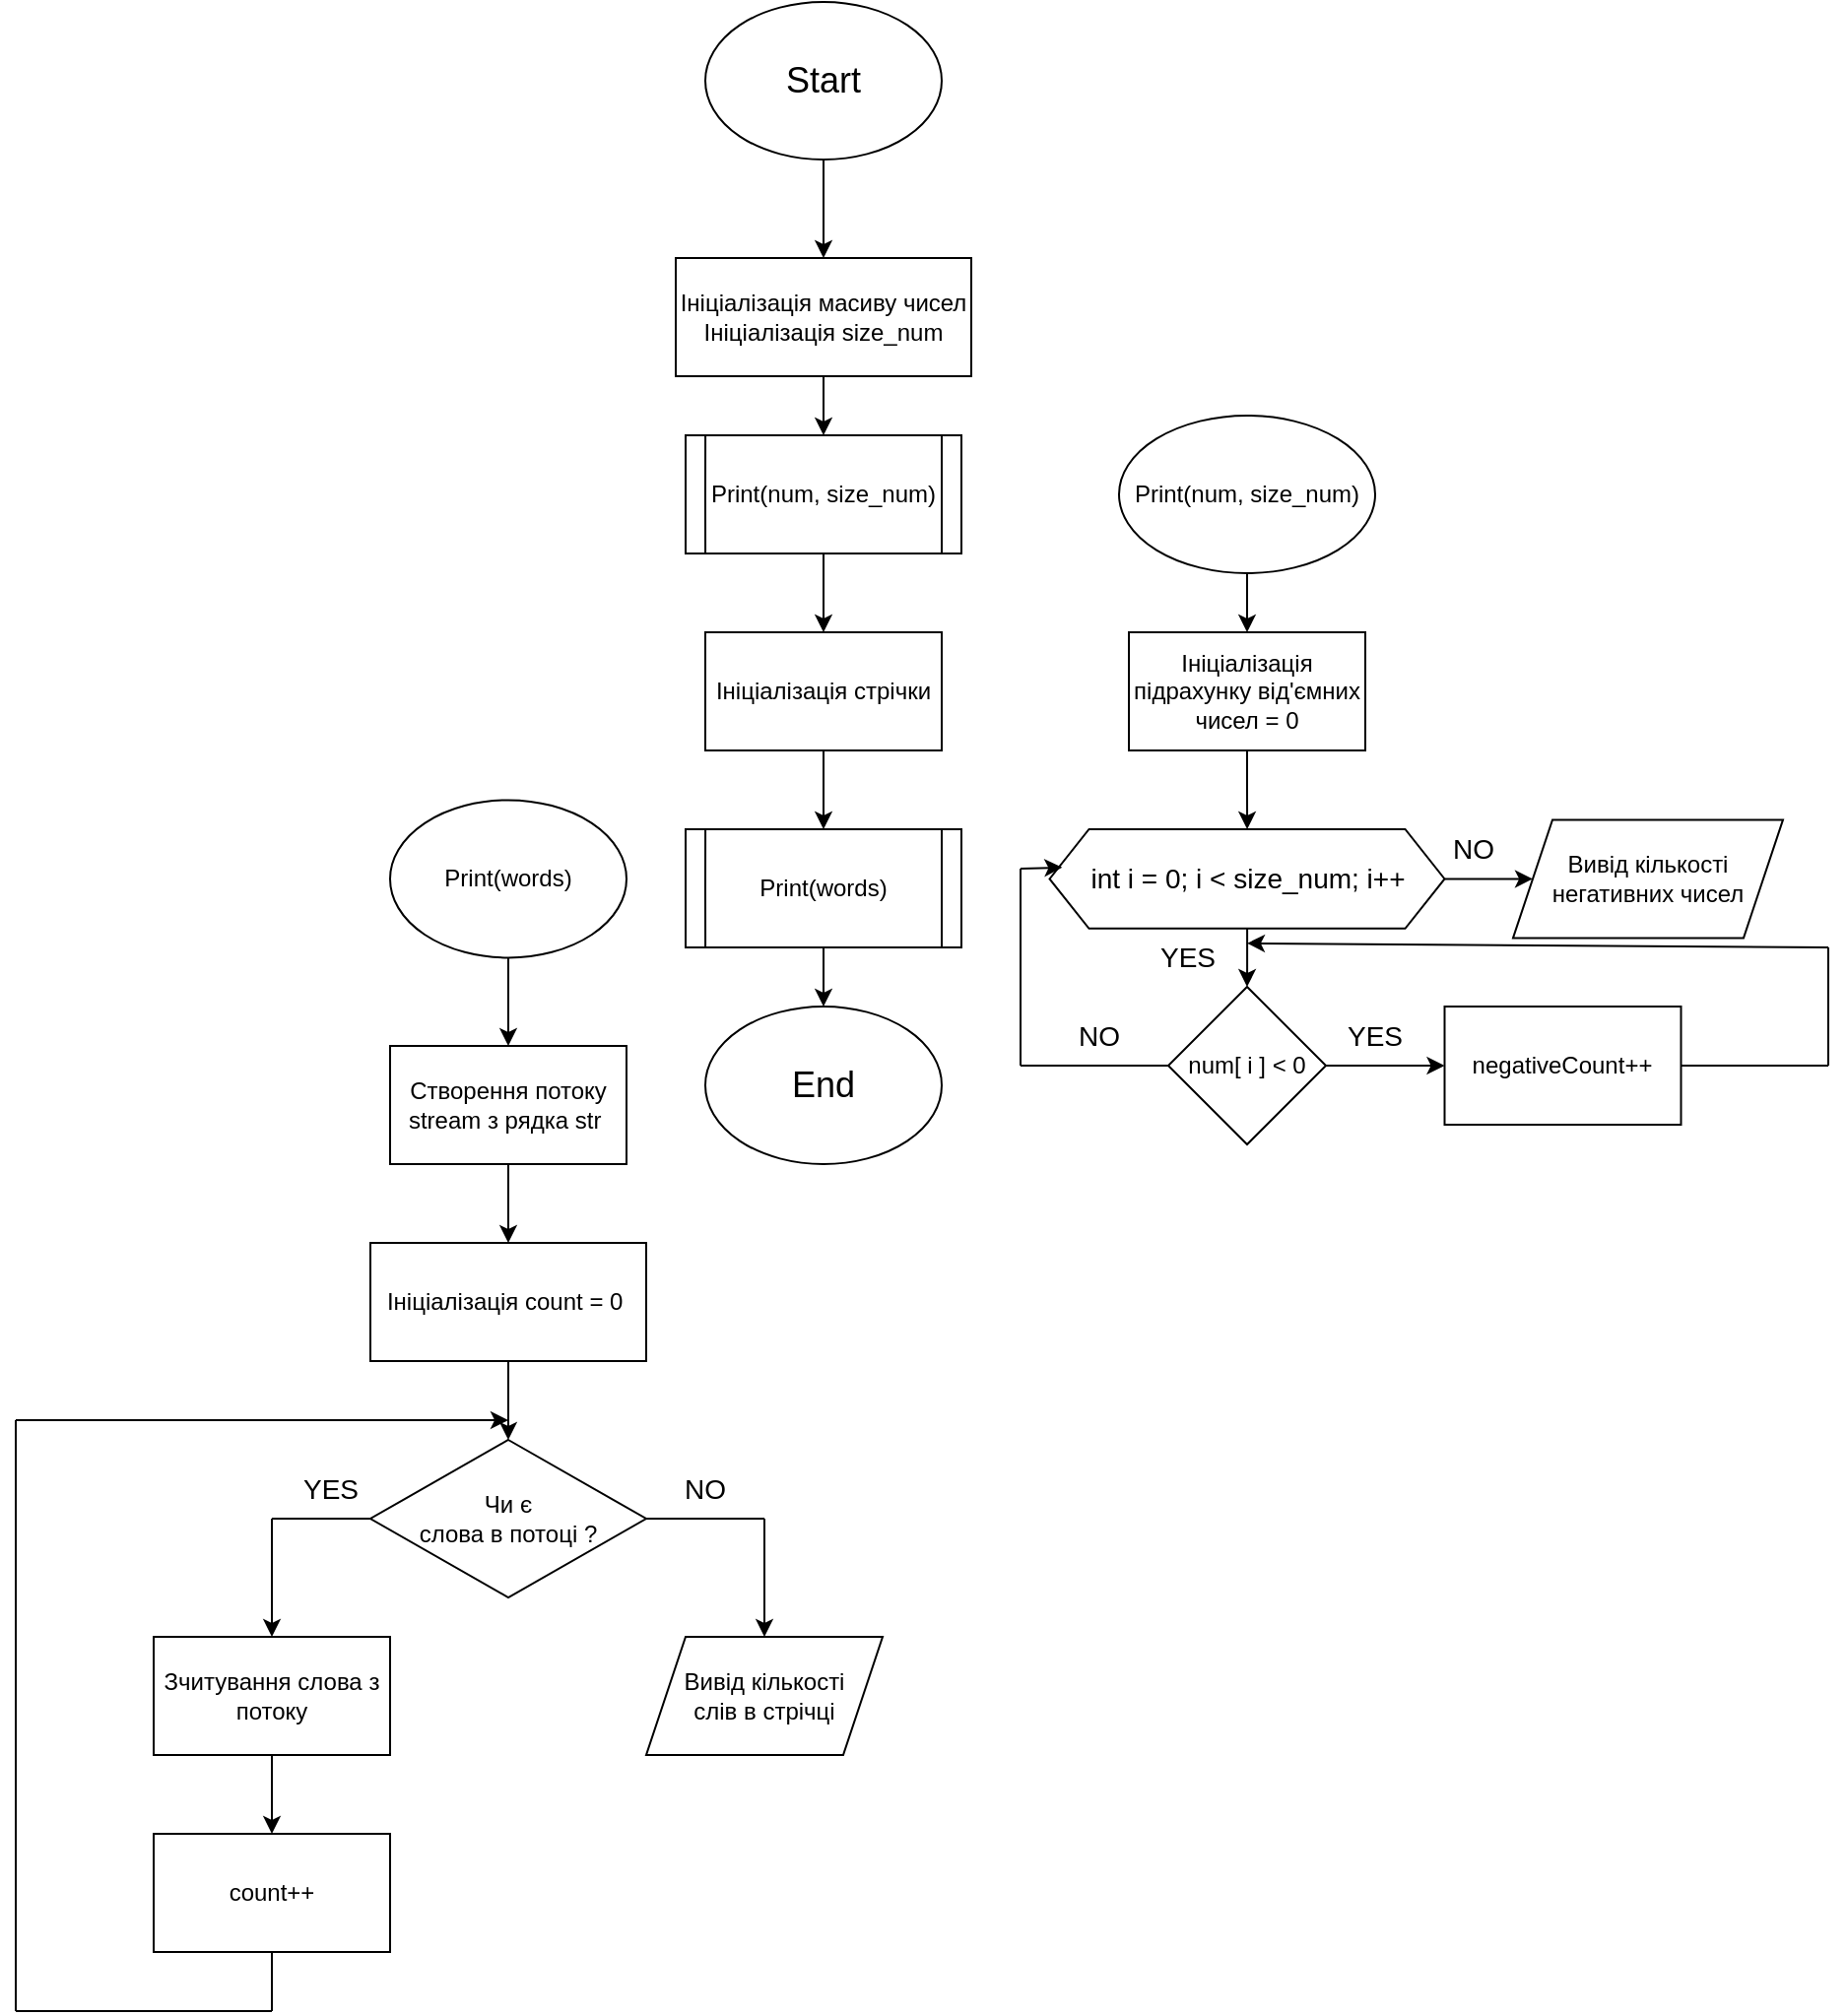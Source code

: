 <mxfile version="24.8.6">
  <diagram name="Сторінка-1" id="jqscqfRSWLikAZPrTDPB">
    <mxGraphModel grid="1" page="1" gridSize="10" guides="1" tooltips="1" connect="1" arrows="1" fold="1" pageScale="1" pageWidth="827" pageHeight="1169" math="0" shadow="0">
      <root>
        <mxCell id="0" />
        <mxCell id="1" parent="0" />
        <mxCell id="0RD8nXB8vR-oB6VirIcd-3" value="" style="edgeStyle=orthogonalEdgeStyle;rounded=0;orthogonalLoop=1;jettySize=auto;html=1;" edge="1" parent="1" source="0RD8nXB8vR-oB6VirIcd-1" target="0RD8nXB8vR-oB6VirIcd-2">
          <mxGeometry relative="1" as="geometry" />
        </mxCell>
        <mxCell id="0RD8nXB8vR-oB6VirIcd-1" value="&lt;font style=&quot;font-size: 18px;&quot;&gt;Start&lt;/font&gt;" style="ellipse;whiteSpace=wrap;html=1;" vertex="1" parent="1">
          <mxGeometry x="280" y="20" width="120" height="80" as="geometry" />
        </mxCell>
        <mxCell id="0RD8nXB8vR-oB6VirIcd-9" value="" style="edgeStyle=orthogonalEdgeStyle;rounded=0;orthogonalLoop=1;jettySize=auto;html=1;" edge="1" parent="1" source="0RD8nXB8vR-oB6VirIcd-2" target="0RD8nXB8vR-oB6VirIcd-4">
          <mxGeometry relative="1" as="geometry" />
        </mxCell>
        <mxCell id="0RD8nXB8vR-oB6VirIcd-2" value="Ініціалізація масиву чисел&lt;br&gt;Ініціалізація size_num" style="rounded=0;whiteSpace=wrap;html=1;" vertex="1" parent="1">
          <mxGeometry x="265" y="150" width="150" height="60" as="geometry" />
        </mxCell>
        <mxCell id="0RD8nXB8vR-oB6VirIcd-11" value="" style="edgeStyle=orthogonalEdgeStyle;rounded=0;orthogonalLoop=1;jettySize=auto;html=1;" edge="1" parent="1" source="0RD8nXB8vR-oB6VirIcd-4" target="0RD8nXB8vR-oB6VirIcd-10">
          <mxGeometry relative="1" as="geometry" />
        </mxCell>
        <mxCell id="0RD8nXB8vR-oB6VirIcd-4" value="Print(num, size_num)" style="rounded=0;whiteSpace=wrap;html=1;" vertex="1" parent="1">
          <mxGeometry x="270" y="240" width="140" height="60" as="geometry" />
        </mxCell>
        <mxCell id="0RD8nXB8vR-oB6VirIcd-5" value="" style="endArrow=none;html=1;rounded=0;entryX=0.167;entryY=0;entryDx=0;entryDy=0;entryPerimeter=0;exitX=0.167;exitY=0.993;exitDx=0;exitDy=0;exitPerimeter=0;" edge="1" parent="1">
          <mxGeometry width="50" height="50" relative="1" as="geometry">
            <mxPoint x="280.04" y="300.0" as="sourcePoint" />
            <mxPoint x="280.04" y="240.42" as="targetPoint" />
            <Array as="points">
              <mxPoint x="280" y="270.42" />
            </Array>
          </mxGeometry>
        </mxCell>
        <mxCell id="0RD8nXB8vR-oB6VirIcd-6" value="" style="endArrow=none;html=1;rounded=0;entryX=0.167;entryY=0;entryDx=0;entryDy=0;entryPerimeter=0;exitX=0.167;exitY=0.993;exitDx=0;exitDy=0;exitPerimeter=0;" edge="1" parent="1">
          <mxGeometry width="50" height="50" relative="1" as="geometry">
            <mxPoint x="400" y="300" as="sourcePoint" />
            <mxPoint x="400" y="240" as="targetPoint" />
            <Array as="points">
              <mxPoint x="400" y="270" />
            </Array>
          </mxGeometry>
        </mxCell>
        <mxCell id="0RD8nXB8vR-oB6VirIcd-17" value="" style="edgeStyle=orthogonalEdgeStyle;rounded=0;orthogonalLoop=1;jettySize=auto;html=1;" edge="1" parent="1" source="0RD8nXB8vR-oB6VirIcd-10" target="0RD8nXB8vR-oB6VirIcd-13">
          <mxGeometry relative="1" as="geometry" />
        </mxCell>
        <mxCell id="0RD8nXB8vR-oB6VirIcd-10" value="Ініціалізація стрічки" style="rounded=0;whiteSpace=wrap;html=1;" vertex="1" parent="1">
          <mxGeometry x="280" y="340" width="120" height="60" as="geometry" />
        </mxCell>
        <mxCell id="0RD8nXB8vR-oB6VirIcd-19" value="" style="edgeStyle=orthogonalEdgeStyle;rounded=0;orthogonalLoop=1;jettySize=auto;html=1;" edge="1" parent="1" source="0RD8nXB8vR-oB6VirIcd-13" target="0RD8nXB8vR-oB6VirIcd-18">
          <mxGeometry relative="1" as="geometry" />
        </mxCell>
        <mxCell id="0RD8nXB8vR-oB6VirIcd-13" value="Print(words)" style="rounded=0;whiteSpace=wrap;html=1;" vertex="1" parent="1">
          <mxGeometry x="270" y="440" width="140" height="60" as="geometry" />
        </mxCell>
        <mxCell id="0RD8nXB8vR-oB6VirIcd-14" value="" style="endArrow=none;html=1;rounded=0;entryX=0.167;entryY=0;entryDx=0;entryDy=0;entryPerimeter=0;exitX=0.167;exitY=0.993;exitDx=0;exitDy=0;exitPerimeter=0;" edge="1" parent="1">
          <mxGeometry width="50" height="50" relative="1" as="geometry">
            <mxPoint x="280.04" y="500.0" as="sourcePoint" />
            <mxPoint x="280.04" y="440.42" as="targetPoint" />
            <Array as="points">
              <mxPoint x="280" y="470.42" />
            </Array>
          </mxGeometry>
        </mxCell>
        <mxCell id="0RD8nXB8vR-oB6VirIcd-15" value="" style="endArrow=none;html=1;rounded=0;entryX=0.167;entryY=0;entryDx=0;entryDy=0;entryPerimeter=0;exitX=0.167;exitY=0.993;exitDx=0;exitDy=0;exitPerimeter=0;" edge="1" parent="1">
          <mxGeometry width="50" height="50" relative="1" as="geometry">
            <mxPoint x="400" y="500" as="sourcePoint" />
            <mxPoint x="400" y="440" as="targetPoint" />
            <Array as="points">
              <mxPoint x="400" y="470" />
            </Array>
          </mxGeometry>
        </mxCell>
        <mxCell id="0RD8nXB8vR-oB6VirIcd-18" value="&lt;font style=&quot;font-size: 18px;&quot;&gt;End&lt;/font&gt;" style="ellipse;whiteSpace=wrap;html=1;" vertex="1" parent="1">
          <mxGeometry x="280" y="530" width="120" height="80" as="geometry" />
        </mxCell>
        <mxCell id="0RD8nXB8vR-oB6VirIcd-25" value="" style="edgeStyle=orthogonalEdgeStyle;rounded=0;orthogonalLoop=1;jettySize=auto;html=1;" edge="1" parent="1" source="0RD8nXB8vR-oB6VirIcd-23" target="0RD8nXB8vR-oB6VirIcd-24">
          <mxGeometry relative="1" as="geometry" />
        </mxCell>
        <mxCell id="0RD8nXB8vR-oB6VirIcd-23" value="Print(num, size_num)" style="ellipse;whiteSpace=wrap;html=1;" vertex="1" parent="1">
          <mxGeometry x="490" y="230" width="130" height="80" as="geometry" />
        </mxCell>
        <mxCell id="0RD8nXB8vR-oB6VirIcd-27" value="" style="edgeStyle=orthogonalEdgeStyle;rounded=0;orthogonalLoop=1;jettySize=auto;html=1;" edge="1" parent="1" source="0RD8nXB8vR-oB6VirIcd-24" target="0RD8nXB8vR-oB6VirIcd-26">
          <mxGeometry relative="1" as="geometry" />
        </mxCell>
        <mxCell id="0RD8nXB8vR-oB6VirIcd-24" value="Ініціалізація підрахунку від&#39;ємних чисел = 0" style="rounded=0;whiteSpace=wrap;html=1;" vertex="1" parent="1">
          <mxGeometry x="495" y="340" width="120" height="60" as="geometry" />
        </mxCell>
        <mxCell id="0RD8nXB8vR-oB6VirIcd-29" value="" style="edgeStyle=orthogonalEdgeStyle;rounded=0;orthogonalLoop=1;jettySize=auto;html=1;" edge="1" parent="1" source="0RD8nXB8vR-oB6VirIcd-26" target="0RD8nXB8vR-oB6VirIcd-28">
          <mxGeometry relative="1" as="geometry" />
        </mxCell>
        <mxCell id="0RD8nXB8vR-oB6VirIcd-42" value="" style="edgeStyle=orthogonalEdgeStyle;rounded=0;orthogonalLoop=1;jettySize=auto;html=1;" edge="1" parent="1" source="0RD8nXB8vR-oB6VirIcd-26" target="0RD8nXB8vR-oB6VirIcd-41">
          <mxGeometry relative="1" as="geometry" />
        </mxCell>
        <mxCell id="0RD8nXB8vR-oB6VirIcd-26" value="&lt;span style=&quot;font-size: 14px;&quot;&gt;int i = 0; i &amp;lt; size_num; i++&lt;/span&gt;" style="shape=hexagon;perimeter=hexagonPerimeter2;whiteSpace=wrap;html=1;fixedSize=1;" vertex="1" parent="1">
          <mxGeometry x="454.75" y="440.0" width="200.5" height="50.41" as="geometry" />
        </mxCell>
        <mxCell id="0RD8nXB8vR-oB6VirIcd-31" value="" style="edgeStyle=orthogonalEdgeStyle;rounded=0;orthogonalLoop=1;jettySize=auto;html=1;" edge="1" parent="1" source="0RD8nXB8vR-oB6VirIcd-28" target="0RD8nXB8vR-oB6VirIcd-30">
          <mxGeometry relative="1" as="geometry" />
        </mxCell>
        <mxCell id="0RD8nXB8vR-oB6VirIcd-28" value="num[ i ] &amp;lt; 0" style="rhombus;whiteSpace=wrap;html=1;" vertex="1" parent="1">
          <mxGeometry x="515" y="520" width="80" height="80" as="geometry" />
        </mxCell>
        <mxCell id="0RD8nXB8vR-oB6VirIcd-30" value="negativeCount++" style="rounded=0;whiteSpace=wrap;html=1;" vertex="1" parent="1">
          <mxGeometry x="655.25" y="530" width="120" height="60" as="geometry" />
        </mxCell>
        <mxCell id="0RD8nXB8vR-oB6VirIcd-32" value="&lt;font style=&quot;font-size: 14px;&quot;&gt;YES&lt;/font&gt;" style="text;strokeColor=none;align=center;fillColor=none;html=1;verticalAlign=middle;whiteSpace=wrap;rounded=0;" vertex="1" parent="1">
          <mxGeometry x="590" y="530" width="60" height="30" as="geometry" />
        </mxCell>
        <mxCell id="0RD8nXB8vR-oB6VirIcd-33" value="&lt;font style=&quot;font-size: 14px;&quot;&gt;YES&lt;/font&gt;" style="text;strokeColor=none;align=center;fillColor=none;html=1;verticalAlign=middle;whiteSpace=wrap;rounded=0;" vertex="1" parent="1">
          <mxGeometry x="495" y="490.41" width="60" height="30" as="geometry" />
        </mxCell>
        <mxCell id="0RD8nXB8vR-oB6VirIcd-34" value="" style="endArrow=none;html=1;rounded=0;" edge="1" parent="1" target="0RD8nXB8vR-oB6VirIcd-28">
          <mxGeometry width="50" height="50" relative="1" as="geometry">
            <mxPoint x="440" y="560" as="sourcePoint" />
            <mxPoint x="530" y="510" as="targetPoint" />
          </mxGeometry>
        </mxCell>
        <mxCell id="0RD8nXB8vR-oB6VirIcd-35" value="" style="endArrow=none;html=1;rounded=0;" edge="1" parent="1">
          <mxGeometry width="50" height="50" relative="1" as="geometry">
            <mxPoint x="440" y="560" as="sourcePoint" />
            <mxPoint x="440" y="460" as="targetPoint" />
          </mxGeometry>
        </mxCell>
        <mxCell id="0RD8nXB8vR-oB6VirIcd-37" value="" style="endArrow=classic;html=1;rounded=0;entryX=0.032;entryY=0.385;entryDx=0;entryDy=0;entryPerimeter=0;" edge="1" parent="1" target="0RD8nXB8vR-oB6VirIcd-26">
          <mxGeometry width="50" height="50" relative="1" as="geometry">
            <mxPoint x="440" y="460" as="sourcePoint" />
            <mxPoint x="530" y="510" as="targetPoint" />
          </mxGeometry>
        </mxCell>
        <mxCell id="0RD8nXB8vR-oB6VirIcd-38" value="&lt;font style=&quot;font-size: 14px;&quot;&gt;NO&lt;/font&gt;" style="text;strokeColor=none;align=center;fillColor=none;html=1;verticalAlign=middle;whiteSpace=wrap;rounded=0;" vertex="1" parent="1">
          <mxGeometry x="450" y="530" width="60" height="30" as="geometry" />
        </mxCell>
        <mxCell id="0RD8nXB8vR-oB6VirIcd-41" value="Вивід кількості негативних чисел" style="shape=parallelogram;perimeter=parallelogramPerimeter;whiteSpace=wrap;html=1;fixedSize=1;" vertex="1" parent="1">
          <mxGeometry x="690" y="435.21" width="137" height="60" as="geometry" />
        </mxCell>
        <mxCell id="0RD8nXB8vR-oB6VirIcd-51" value="" style="edgeStyle=orthogonalEdgeStyle;rounded=0;orthogonalLoop=1;jettySize=auto;html=1;" edge="1" parent="1" source="0RD8nXB8vR-oB6VirIcd-43" target="0RD8nXB8vR-oB6VirIcd-50">
          <mxGeometry relative="1" as="geometry" />
        </mxCell>
        <mxCell id="0RD8nXB8vR-oB6VirIcd-43" value="Print(words)" style="ellipse;whiteSpace=wrap;html=1;" vertex="1" parent="1">
          <mxGeometry x="120" y="425.21" width="120" height="80" as="geometry" />
        </mxCell>
        <mxCell id="0RD8nXB8vR-oB6VirIcd-44" value="&lt;font style=&quot;font-size: 14px;&quot;&gt;NO&lt;/font&gt;" style="text;strokeColor=none;align=center;fillColor=none;html=1;verticalAlign=middle;whiteSpace=wrap;rounded=0;" vertex="1" parent="1">
          <mxGeometry x="640" y="435.21" width="60" height="30" as="geometry" />
        </mxCell>
        <mxCell id="0RD8nXB8vR-oB6VirIcd-46" value="" style="endArrow=none;html=1;rounded=0;exitX=1;exitY=0.5;exitDx=0;exitDy=0;" edge="1" parent="1" source="0RD8nXB8vR-oB6VirIcd-30">
          <mxGeometry width="50" height="50" relative="1" as="geometry">
            <mxPoint x="775.25" y="555.21" as="sourcePoint" />
            <mxPoint x="850" y="560" as="targetPoint" />
          </mxGeometry>
        </mxCell>
        <mxCell id="0RD8nXB8vR-oB6VirIcd-48" value="" style="endArrow=classic;html=1;rounded=0;entryX=1;entryY=0.25;entryDx=0;entryDy=0;" edge="1" parent="1" target="0RD8nXB8vR-oB6VirIcd-33">
          <mxGeometry width="50" height="50" relative="1" as="geometry">
            <mxPoint x="850" y="500" as="sourcePoint" />
            <mxPoint x="730" y="520" as="targetPoint" />
          </mxGeometry>
        </mxCell>
        <mxCell id="0RD8nXB8vR-oB6VirIcd-49" value="" style="endArrow=none;html=1;rounded=0;" edge="1" parent="1">
          <mxGeometry width="50" height="50" relative="1" as="geometry">
            <mxPoint x="850" y="560" as="sourcePoint" />
            <mxPoint x="850" y="500" as="targetPoint" />
          </mxGeometry>
        </mxCell>
        <mxCell id="0RD8nXB8vR-oB6VirIcd-53" value="" style="edgeStyle=orthogonalEdgeStyle;rounded=0;orthogonalLoop=1;jettySize=auto;html=1;" edge="1" parent="1" source="0RD8nXB8vR-oB6VirIcd-50" target="0RD8nXB8vR-oB6VirIcd-52">
          <mxGeometry relative="1" as="geometry" />
        </mxCell>
        <mxCell id="0RD8nXB8vR-oB6VirIcd-50" value="Створення потоку stream з рядка str&amp;nbsp;" style="rounded=0;whiteSpace=wrap;html=1;" vertex="1" parent="1">
          <mxGeometry x="120" y="550" width="120" height="60" as="geometry" />
        </mxCell>
        <mxCell id="0RD8nXB8vR-oB6VirIcd-55" value="" style="edgeStyle=orthogonalEdgeStyle;rounded=0;orthogonalLoop=1;jettySize=auto;html=1;" edge="1" parent="1" source="0RD8nXB8vR-oB6VirIcd-52" target="0RD8nXB8vR-oB6VirIcd-54">
          <mxGeometry relative="1" as="geometry" />
        </mxCell>
        <mxCell id="0RD8nXB8vR-oB6VirIcd-52" value="Ініціалізація count = 0&amp;nbsp;" style="rounded=0;whiteSpace=wrap;html=1;" vertex="1" parent="1">
          <mxGeometry x="110" y="650" width="140" height="60" as="geometry" />
        </mxCell>
        <mxCell id="0RD8nXB8vR-oB6VirIcd-54" value="Чи є &lt;br&gt;слова в потоці ?" style="rhombus;whiteSpace=wrap;html=1;" vertex="1" parent="1">
          <mxGeometry x="110" y="750" width="140" height="80" as="geometry" />
        </mxCell>
        <mxCell id="0RD8nXB8vR-oB6VirIcd-61" value="" style="edgeStyle=orthogonalEdgeStyle;rounded=0;orthogonalLoop=1;jettySize=auto;html=1;" edge="1" parent="1" source="0RD8nXB8vR-oB6VirIcd-56" target="0RD8nXB8vR-oB6VirIcd-60">
          <mxGeometry relative="1" as="geometry" />
        </mxCell>
        <mxCell id="0RD8nXB8vR-oB6VirIcd-56" value="Зчитування слова з потоку" style="rounded=0;whiteSpace=wrap;html=1;" vertex="1" parent="1">
          <mxGeometry y="850" width="120" height="60" as="geometry" />
        </mxCell>
        <mxCell id="0RD8nXB8vR-oB6VirIcd-57" value="" style="endArrow=none;html=1;rounded=0;entryX=0;entryY=0.5;entryDx=0;entryDy=0;" edge="1" parent="1" target="0RD8nXB8vR-oB6VirIcd-54">
          <mxGeometry width="50" height="50" relative="1" as="geometry">
            <mxPoint x="60" y="790" as="sourcePoint" />
            <mxPoint x="650" y="690" as="targetPoint" />
          </mxGeometry>
        </mxCell>
        <mxCell id="0RD8nXB8vR-oB6VirIcd-58" value="" style="endArrow=classic;html=1;rounded=0;entryX=0.5;entryY=0;entryDx=0;entryDy=0;" edge="1" parent="1" target="0RD8nXB8vR-oB6VirIcd-56">
          <mxGeometry width="50" height="50" relative="1" as="geometry">
            <mxPoint x="60" y="790" as="sourcePoint" />
            <mxPoint x="350" y="740" as="targetPoint" />
          </mxGeometry>
        </mxCell>
        <mxCell id="0RD8nXB8vR-oB6VirIcd-59" value="&lt;font style=&quot;font-size: 14px;&quot;&gt;YES&lt;/font&gt;" style="text;strokeColor=none;align=center;fillColor=none;html=1;verticalAlign=middle;whiteSpace=wrap;rounded=0;" vertex="1" parent="1">
          <mxGeometry x="60" y="760" width="60" height="30" as="geometry" />
        </mxCell>
        <mxCell id="0RD8nXB8vR-oB6VirIcd-60" value="count++" style="rounded=0;whiteSpace=wrap;html=1;" vertex="1" parent="1">
          <mxGeometry y="950" width="120" height="60" as="geometry" />
        </mxCell>
        <mxCell id="0RD8nXB8vR-oB6VirIcd-62" value="" style="endArrow=none;html=1;rounded=0;exitX=0.5;exitY=1;exitDx=0;exitDy=0;" edge="1" parent="1" source="0RD8nXB8vR-oB6VirIcd-60">
          <mxGeometry width="50" height="50" relative="1" as="geometry">
            <mxPoint x="190" y="980" as="sourcePoint" />
            <mxPoint x="60" y="1040" as="targetPoint" />
          </mxGeometry>
        </mxCell>
        <mxCell id="0RD8nXB8vR-oB6VirIcd-63" value="" style="endArrow=none;html=1;rounded=0;" edge="1" parent="1">
          <mxGeometry width="50" height="50" relative="1" as="geometry">
            <mxPoint x="60" y="1040" as="sourcePoint" />
            <mxPoint x="-70" y="1040" as="targetPoint" />
          </mxGeometry>
        </mxCell>
        <mxCell id="0RD8nXB8vR-oB6VirIcd-64" value="" style="endArrow=none;html=1;rounded=0;" edge="1" parent="1">
          <mxGeometry width="50" height="50" relative="1" as="geometry">
            <mxPoint x="-70" y="1040" as="sourcePoint" />
            <mxPoint x="-70" y="740" as="targetPoint" />
          </mxGeometry>
        </mxCell>
        <mxCell id="0RD8nXB8vR-oB6VirIcd-65" value="" style="endArrow=classic;html=1;rounded=0;" edge="1" parent="1">
          <mxGeometry width="50" height="50" relative="1" as="geometry">
            <mxPoint x="-70" y="740" as="sourcePoint" />
            <mxPoint x="180" y="740" as="targetPoint" />
          </mxGeometry>
        </mxCell>
        <mxCell id="0RD8nXB8vR-oB6VirIcd-66" value="" style="endArrow=none;html=1;rounded=0;" edge="1" parent="1">
          <mxGeometry width="50" height="50" relative="1" as="geometry">
            <mxPoint x="250" y="790" as="sourcePoint" />
            <mxPoint x="310" y="790" as="targetPoint" />
          </mxGeometry>
        </mxCell>
        <mxCell id="0RD8nXB8vR-oB6VirIcd-67" value="Вивід кількості&lt;br&gt;слів в стрічці" style="shape=parallelogram;perimeter=parallelogramPerimeter;whiteSpace=wrap;html=1;fixedSize=1;" vertex="1" parent="1">
          <mxGeometry x="250" y="850" width="120" height="60" as="geometry" />
        </mxCell>
        <mxCell id="0RD8nXB8vR-oB6VirIcd-68" value="" style="endArrow=classic;html=1;rounded=0;entryX=0.5;entryY=0;entryDx=0;entryDy=0;" edge="1" parent="1" target="0RD8nXB8vR-oB6VirIcd-67">
          <mxGeometry width="50" height="50" relative="1" as="geometry">
            <mxPoint x="310" y="790" as="sourcePoint" />
            <mxPoint x="210" y="970" as="targetPoint" />
          </mxGeometry>
        </mxCell>
        <mxCell id="0RD8nXB8vR-oB6VirIcd-69" value="&lt;font style=&quot;font-size: 14px;&quot;&gt;NO&lt;/font&gt;" style="text;strokeColor=none;align=center;fillColor=none;html=1;verticalAlign=middle;whiteSpace=wrap;rounded=0;" vertex="1" parent="1">
          <mxGeometry x="250" y="760" width="60" height="30" as="geometry" />
        </mxCell>
      </root>
    </mxGraphModel>
  </diagram>
</mxfile>
